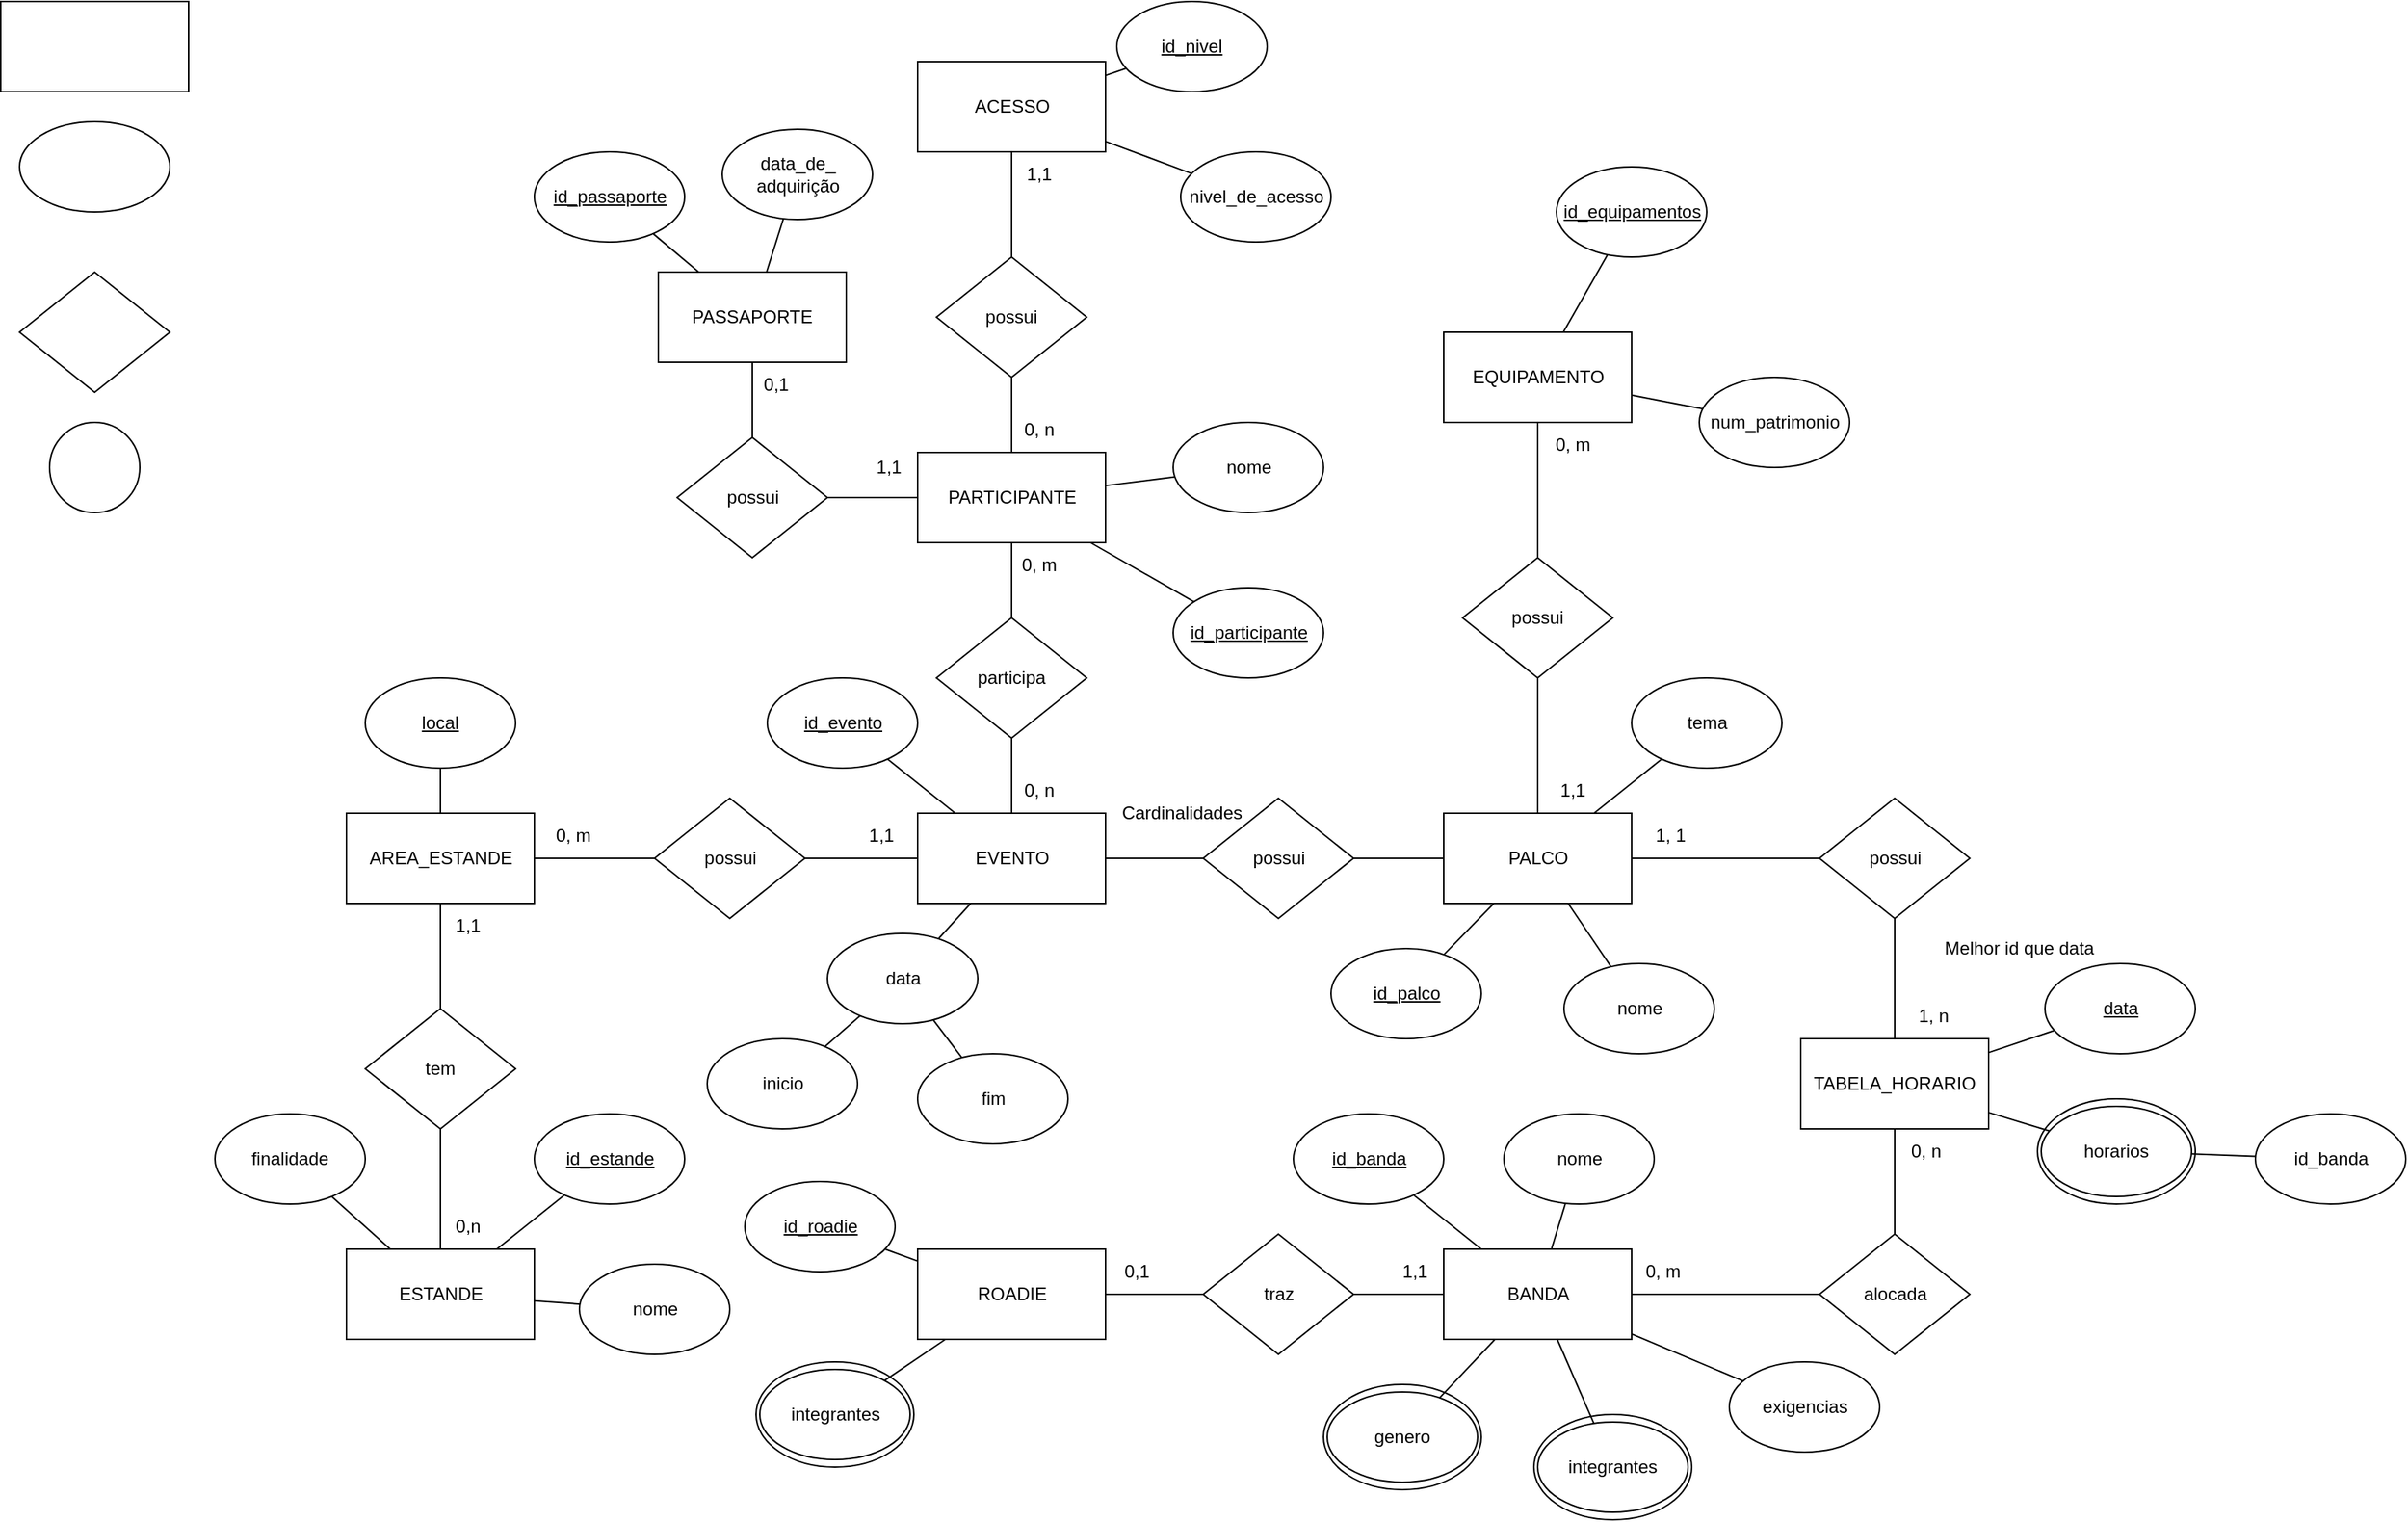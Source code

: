 <mxfile>
    <diagram id="qa-SkBQR2cakCYE9J4Vw" name="Page-1">
        <mxGraphModel dx="961" dy="511" grid="1" gridSize="10" guides="1" tooltips="1" connect="1" arrows="1" fold="1" page="1" pageScale="1" pageWidth="850" pageHeight="1100" math="0" shadow="0">
            <root>
                <mxCell id="0"/>
                <mxCell id="1" parent="0"/>
                <mxCell id="99" value="integrantes" style="ellipse;whiteSpace=wrap;html=1;" parent="1" vertex="1">
                    <mxGeometry x="510" y="945" width="105" height="70" as="geometry"/>
                </mxCell>
                <mxCell id="2" value="" style="ellipse;whiteSpace=wrap;html=1;" parent="1" vertex="1">
                    <mxGeometry x="20" y="120" width="100" height="60" as="geometry"/>
                </mxCell>
                <mxCell id="3" value="" style="rounded=0;whiteSpace=wrap;html=1;" parent="1" vertex="1">
                    <mxGeometry x="7.5" y="40" width="125" height="60" as="geometry"/>
                </mxCell>
                <mxCell id="4" value="" style="rhombus;whiteSpace=wrap;html=1;" parent="1" vertex="1">
                    <mxGeometry x="20" y="220" width="100" height="80" as="geometry"/>
                </mxCell>
                <mxCell id="5" value="" style="ellipse;whiteSpace=wrap;html=1;aspect=fixed;" parent="1" vertex="1">
                    <mxGeometry x="40" y="320" width="60" height="60" as="geometry"/>
                </mxCell>
                <mxCell id="6" value="PARTICIPANTE" style="rounded=0;whiteSpace=wrap;html=1;" parent="1" vertex="1">
                    <mxGeometry x="617.5" y="340" width="125" height="60" as="geometry"/>
                </mxCell>
                <mxCell id="7" value="ACESSO" style="rounded=0;whiteSpace=wrap;html=1;" parent="1" vertex="1">
                    <mxGeometry x="617.5" y="80" width="125" height="60" as="geometry"/>
                </mxCell>
                <mxCell id="8" value="PASSAPORTE" style="rounded=0;whiteSpace=wrap;html=1;" parent="1" vertex="1">
                    <mxGeometry x="445" y="220" width="125" height="60" as="geometry"/>
                </mxCell>
                <mxCell id="9" value="EVENTO" style="rounded=0;whiteSpace=wrap;html=1;" parent="1" vertex="1">
                    <mxGeometry x="617.5" y="580" width="125" height="60" as="geometry"/>
                </mxCell>
                <mxCell id="10" value="BANDA" style="rounded=0;whiteSpace=wrap;html=1;" parent="1" vertex="1">
                    <mxGeometry x="967.5" y="870" width="125" height="60" as="geometry"/>
                </mxCell>
                <mxCell id="11" value="ROADIE" style="rounded=0;whiteSpace=wrap;html=1;" parent="1" vertex="1">
                    <mxGeometry x="617.5" y="870" width="125" height="60" as="geometry"/>
                </mxCell>
                <mxCell id="12" value="PALCO" style="rounded=0;whiteSpace=wrap;html=1;" parent="1" vertex="1">
                    <mxGeometry x="967.5" y="580" width="125" height="60" as="geometry"/>
                </mxCell>
                <mxCell id="13" value="EQUIPAMENTO" style="rounded=0;whiteSpace=wrap;html=1;" parent="1" vertex="1">
                    <mxGeometry x="967.5" y="260" width="125" height="60" as="geometry"/>
                </mxCell>
                <mxCell id="14" value="TABELA_HORARIO" style="rounded=0;whiteSpace=wrap;html=1;" parent="1" vertex="1">
                    <mxGeometry x="1205" y="730" width="125" height="60" as="geometry"/>
                </mxCell>
                <mxCell id="15" value="AREA_ESTANDE" style="rounded=0;whiteSpace=wrap;html=1;" parent="1" vertex="1">
                    <mxGeometry x="237.5" y="580" width="125" height="60" as="geometry"/>
                </mxCell>
                <mxCell id="16" value="ESTANDE" style="rounded=0;whiteSpace=wrap;html=1;" parent="1" vertex="1">
                    <mxGeometry x="237.5" y="870" width="125" height="60" as="geometry"/>
                </mxCell>
                <mxCell id="17" value="possui" style="rhombus;whiteSpace=wrap;html=1;" parent="1" vertex="1">
                    <mxGeometry x="630" y="210" width="100" height="80" as="geometry"/>
                </mxCell>
                <mxCell id="18" value="" style="endArrow=none;html=1;" parent="1" source="6" target="17" edge="1">
                    <mxGeometry width="50" height="50" relative="1" as="geometry">
                        <mxPoint x="407.5" y="420" as="sourcePoint"/>
                        <mxPoint x="457.5" y="370" as="targetPoint"/>
                    </mxGeometry>
                </mxCell>
                <mxCell id="19" value="" style="endArrow=none;html=1;" parent="1" source="17" target="7" edge="1">
                    <mxGeometry width="50" height="50" relative="1" as="geometry">
                        <mxPoint x="687.5" y="230" as="sourcePoint"/>
                        <mxPoint x="690" y="300" as="targetPoint"/>
                    </mxGeometry>
                </mxCell>
                <mxCell id="21" value="possui" style="rhombus;whiteSpace=wrap;html=1;" parent="1" vertex="1">
                    <mxGeometry x="457.5" y="330" width="100" height="80" as="geometry"/>
                </mxCell>
                <mxCell id="22" value="" style="endArrow=none;html=1;" parent="1" source="6" target="21" edge="1">
                    <mxGeometry width="50" height="50" relative="1" as="geometry">
                        <mxPoint x="690" y="350" as="sourcePoint"/>
                        <mxPoint x="690" y="270" as="targetPoint"/>
                    </mxGeometry>
                </mxCell>
                <mxCell id="23" value="" style="endArrow=none;html=1;" parent="1" source="21" target="8" edge="1">
                    <mxGeometry width="50" height="50" relative="1" as="geometry">
                        <mxPoint x="627.5" y="380" as="sourcePoint"/>
                        <mxPoint x="567.5" y="380" as="targetPoint"/>
                    </mxGeometry>
                </mxCell>
                <mxCell id="24" value="participa" style="rhombus;whiteSpace=wrap;html=1;" parent="1" vertex="1">
                    <mxGeometry x="630" y="450" width="100" height="80" as="geometry"/>
                </mxCell>
                <mxCell id="25" value="" style="endArrow=none;html=1;" parent="1" source="6" target="24" edge="1">
                    <mxGeometry width="50" height="50" relative="1" as="geometry">
                        <mxPoint x="690" y="350" as="sourcePoint"/>
                        <mxPoint x="680" y="460" as="targetPoint"/>
                    </mxGeometry>
                </mxCell>
                <mxCell id="26" value="" style="endArrow=none;html=1;" parent="1" source="9" target="24" edge="1">
                    <mxGeometry width="50" height="50" relative="1" as="geometry">
                        <mxPoint x="700" y="340" as="sourcePoint"/>
                        <mxPoint x="700" y="260" as="targetPoint"/>
                    </mxGeometry>
                </mxCell>
                <mxCell id="27" value="possui" style="rhombus;whiteSpace=wrap;html=1;" parent="1" vertex="1">
                    <mxGeometry x="807.5" y="570" width="100" height="80" as="geometry"/>
                </mxCell>
                <mxCell id="28" value="" style="endArrow=none;html=1;" parent="1" source="9" target="27" edge="1">
                    <mxGeometry width="50" height="50" relative="1" as="geometry">
                        <mxPoint x="690" y="590" as="sourcePoint"/>
                        <mxPoint x="690" y="530" as="targetPoint"/>
                    </mxGeometry>
                </mxCell>
                <mxCell id="29" value="" style="endArrow=none;html=1;" parent="1" source="27" target="12" edge="1">
                    <mxGeometry width="50" height="50" relative="1" as="geometry">
                        <mxPoint x="700" y="600" as="sourcePoint"/>
                        <mxPoint x="700" y="540" as="targetPoint"/>
                    </mxGeometry>
                </mxCell>
                <mxCell id="30" value="traz" style="rhombus;whiteSpace=wrap;html=1;" parent="1" vertex="1">
                    <mxGeometry x="807.5" y="860" width="100" height="80" as="geometry"/>
                </mxCell>
                <mxCell id="31" value="" style="endArrow=none;html=1;" parent="1" source="11" target="30" edge="1">
                    <mxGeometry width="50" height="50" relative="1" as="geometry">
                        <mxPoint x="752.5" y="620" as="sourcePoint"/>
                        <mxPoint x="817.5" y="620" as="targetPoint"/>
                    </mxGeometry>
                </mxCell>
                <mxCell id="32" value="" style="endArrow=none;html=1;" parent="1" source="10" target="30" edge="1">
                    <mxGeometry width="50" height="50" relative="1" as="geometry">
                        <mxPoint x="762.5" y="630" as="sourcePoint"/>
                        <mxPoint x="827.5" y="630" as="targetPoint"/>
                    </mxGeometry>
                </mxCell>
                <mxCell id="33" value="alocada" style="rhombus;whiteSpace=wrap;html=1;" parent="1" vertex="1">
                    <mxGeometry x="1217.5" y="860" width="100" height="80" as="geometry"/>
                </mxCell>
                <mxCell id="34" value="" style="endArrow=none;html=1;" parent="1" source="33" target="10" edge="1">
                    <mxGeometry width="50" height="50" relative="1" as="geometry">
                        <mxPoint x="977.5" y="910" as="sourcePoint"/>
                        <mxPoint x="917.5" y="910" as="targetPoint"/>
                    </mxGeometry>
                </mxCell>
                <mxCell id="35" value="possui" style="rhombus;whiteSpace=wrap;html=1;" parent="1" vertex="1">
                    <mxGeometry x="1217.5" y="570" width="100" height="80" as="geometry"/>
                </mxCell>
                <mxCell id="36" value="" style="endArrow=none;html=1;" parent="1" source="14" target="33" edge="1">
                    <mxGeometry width="50" height="50" relative="1" as="geometry">
                        <mxPoint x="1227.5" y="910" as="sourcePoint"/>
                        <mxPoint x="1102.5" y="910" as="targetPoint"/>
                    </mxGeometry>
                </mxCell>
                <mxCell id="37" value="" style="endArrow=none;html=1;" parent="1" source="35" target="14" edge="1">
                    <mxGeometry width="50" height="50" relative="1" as="geometry">
                        <mxPoint x="1277.5" y="800" as="sourcePoint"/>
                        <mxPoint x="1277.5" y="870" as="targetPoint"/>
                    </mxGeometry>
                </mxCell>
                <mxCell id="38" value="" style="endArrow=none;html=1;" parent="1" source="12" target="35" edge="1">
                    <mxGeometry width="50" height="50" relative="1" as="geometry">
                        <mxPoint x="1277.5" y="660" as="sourcePoint"/>
                        <mxPoint x="1277.5" y="740" as="targetPoint"/>
                    </mxGeometry>
                </mxCell>
                <mxCell id="39" value="possui" style="rhombus;whiteSpace=wrap;html=1;" parent="1" vertex="1">
                    <mxGeometry x="980" y="410" width="100" height="80" as="geometry"/>
                </mxCell>
                <mxCell id="40" value="" style="endArrow=none;html=1;" parent="1" source="39" target="12" edge="1">
                    <mxGeometry width="50" height="50" relative="1" as="geometry">
                        <mxPoint x="1102.5" y="620" as="sourcePoint"/>
                        <mxPoint x="1227.5" y="620" as="targetPoint"/>
                    </mxGeometry>
                </mxCell>
                <mxCell id="41" value="" style="endArrow=none;html=1;" parent="1" source="13" target="39" edge="1">
                    <mxGeometry width="50" height="50" relative="1" as="geometry">
                        <mxPoint x="1112.5" y="630" as="sourcePoint"/>
                        <mxPoint x="1237.5" y="630" as="targetPoint"/>
                    </mxGeometry>
                </mxCell>
                <mxCell id="43" value="tem" style="rhombus;whiteSpace=wrap;html=1;" parent="1" vertex="1">
                    <mxGeometry x="250" y="710" width="100" height="80" as="geometry"/>
                </mxCell>
                <mxCell id="44" value="possui" style="rhombus;whiteSpace=wrap;html=1;" parent="1" vertex="1">
                    <mxGeometry x="442.5" y="570" width="100" height="80" as="geometry"/>
                </mxCell>
                <mxCell id="46" value="" style="endArrow=none;html=1;" parent="1" source="44" target="9" edge="1">
                    <mxGeometry width="50" height="50" relative="1" as="geometry">
                        <mxPoint x="752.5" y="620" as="sourcePoint"/>
                        <mxPoint x="817.5" y="620" as="targetPoint"/>
                    </mxGeometry>
                </mxCell>
                <mxCell id="47" value="" style="endArrow=none;html=1;" parent="1" source="15" target="44" edge="1">
                    <mxGeometry width="50" height="50" relative="1" as="geometry">
                        <mxPoint x="552.5" y="620" as="sourcePoint"/>
                        <mxPoint x="497.5" y="620" as="targetPoint"/>
                    </mxGeometry>
                </mxCell>
                <mxCell id="48" value="" style="endArrow=none;html=1;" parent="1" source="43" target="15" edge="1">
                    <mxGeometry width="50" height="50" relative="1" as="geometry">
                        <mxPoint x="562.5" y="630" as="sourcePoint"/>
                        <mxPoint x="637.5" y="630" as="targetPoint"/>
                    </mxGeometry>
                </mxCell>
                <mxCell id="49" value="" style="endArrow=none;html=1;" parent="1" source="16" target="43" edge="1">
                    <mxGeometry width="50" height="50" relative="1" as="geometry">
                        <mxPoint x="572.5" y="640" as="sourcePoint"/>
                        <mxPoint x="647.5" y="640" as="targetPoint"/>
                    </mxGeometry>
                </mxCell>
                <mxCell id="50" value="&lt;u&gt;id_participante&lt;/u&gt;" style="ellipse;whiteSpace=wrap;html=1;" parent="1" vertex="1">
                    <mxGeometry x="787.5" y="430" width="100" height="60" as="geometry"/>
                </mxCell>
                <mxCell id="51" value="nome" style="ellipse;whiteSpace=wrap;html=1;" parent="1" vertex="1">
                    <mxGeometry x="787.5" y="320" width="100" height="60" as="geometry"/>
                </mxCell>
                <mxCell id="52" value="" style="endArrow=none;html=1;" parent="1" source="6" target="50" edge="1">
                    <mxGeometry width="50" height="50" relative="1" as="geometry">
                        <mxPoint x="690" y="410" as="sourcePoint"/>
                        <mxPoint x="690" y="470" as="targetPoint"/>
                    </mxGeometry>
                </mxCell>
                <mxCell id="53" value="0,1" style="text;html=1;align=center;verticalAlign=middle;resizable=0;points=[];autosize=1;strokeColor=none;fillColor=none;" parent="1" vertex="1">
                    <mxGeometry x="502.5" y="280" width="40" height="30" as="geometry"/>
                </mxCell>
                <mxCell id="54" value="1,1" style="text;html=1;align=center;verticalAlign=middle;resizable=0;points=[];autosize=1;strokeColor=none;fillColor=none;" parent="1" vertex="1">
                    <mxGeometry x="577.5" y="335" width="40" height="30" as="geometry"/>
                </mxCell>
                <mxCell id="55" value="1,1" style="text;html=1;align=center;verticalAlign=middle;resizable=0;points=[];autosize=1;strokeColor=none;fillColor=none;" parent="1" vertex="1">
                    <mxGeometry x="677.5" y="140" width="40" height="30" as="geometry"/>
                </mxCell>
                <mxCell id="56" value="0, n" style="text;html=1;align=center;verticalAlign=middle;resizable=0;points=[];autosize=1;strokeColor=none;fillColor=none;" parent="1" vertex="1">
                    <mxGeometry x="677.5" y="310" width="40" height="30" as="geometry"/>
                </mxCell>
                <mxCell id="57" value="0, n" style="text;html=1;align=center;verticalAlign=middle;resizable=0;points=[];autosize=1;strokeColor=none;fillColor=none;" parent="1" vertex="1">
                    <mxGeometry x="677.5" y="550" width="40" height="30" as="geometry"/>
                </mxCell>
                <mxCell id="58" value="0, m" style="text;html=1;align=center;verticalAlign=middle;resizable=0;points=[];autosize=1;strokeColor=none;fillColor=none;" parent="1" vertex="1">
                    <mxGeometry x="672.5" y="400" width="50" height="30" as="geometry"/>
                </mxCell>
                <mxCell id="59" value="0, m" style="text;html=1;align=center;verticalAlign=middle;resizable=0;points=[];autosize=1;strokeColor=none;fillColor=none;" parent="1" vertex="1">
                    <mxGeometry x="362.5" y="580" width="50" height="30" as="geometry"/>
                </mxCell>
                <mxCell id="60" value="1,1" style="text;html=1;align=center;verticalAlign=middle;resizable=0;points=[];autosize=1;strokeColor=none;fillColor=none;" parent="1" vertex="1">
                    <mxGeometry x="572.5" y="580" width="40" height="30" as="geometry"/>
                </mxCell>
                <mxCell id="61" value="0,n" style="text;html=1;align=center;verticalAlign=middle;resizable=0;points=[];autosize=1;strokeColor=none;fillColor=none;" parent="1" vertex="1">
                    <mxGeometry x="297.5" y="840" width="40" height="30" as="geometry"/>
                </mxCell>
                <mxCell id="62" value="1,1" style="text;html=1;align=center;verticalAlign=middle;resizable=0;points=[];autosize=1;strokeColor=none;fillColor=none;" parent="1" vertex="1">
                    <mxGeometry x="297.5" y="640" width="40" height="30" as="geometry"/>
                </mxCell>
                <mxCell id="63" value="0,1" style="text;html=1;align=center;verticalAlign=middle;resizable=0;points=[];autosize=1;strokeColor=none;fillColor=none;" parent="1" vertex="1">
                    <mxGeometry x="742.5" y="870" width="40" height="30" as="geometry"/>
                </mxCell>
                <mxCell id="64" value="1,1" style="text;html=1;align=center;verticalAlign=middle;resizable=0;points=[];autosize=1;strokeColor=none;fillColor=none;" parent="1" vertex="1">
                    <mxGeometry x="927.5" y="870" width="40" height="30" as="geometry"/>
                </mxCell>
                <mxCell id="65" value="0, n" style="text;html=1;align=center;verticalAlign=middle;resizable=0;points=[];autosize=1;strokeColor=none;fillColor=none;" parent="1" vertex="1">
                    <mxGeometry x="1267.5" y="790" width="40" height="30" as="geometry"/>
                </mxCell>
                <mxCell id="66" value="0, m" style="text;html=1;align=center;verticalAlign=middle;resizable=0;points=[];autosize=1;strokeColor=none;fillColor=none;" parent="1" vertex="1">
                    <mxGeometry x="1087.5" y="870" width="50" height="30" as="geometry"/>
                </mxCell>
                <mxCell id="67" value="1, 1" style="text;html=1;align=center;verticalAlign=middle;resizable=0;points=[];autosize=1;strokeColor=none;fillColor=none;" parent="1" vertex="1">
                    <mxGeometry x="1097.5" y="580" width="40" height="30" as="geometry"/>
                </mxCell>
                <mxCell id="68" value="1, n" style="text;html=1;align=center;verticalAlign=middle;resizable=0;points=[];autosize=1;strokeColor=none;fillColor=none;" parent="1" vertex="1">
                    <mxGeometry x="1272.5" y="700" width="40" height="30" as="geometry"/>
                </mxCell>
                <mxCell id="69" value="0, m" style="text;html=1;align=center;verticalAlign=middle;resizable=0;points=[];autosize=1;strokeColor=none;fillColor=none;" parent="1" vertex="1">
                    <mxGeometry x="1027.5" y="320" width="50" height="30" as="geometry"/>
                </mxCell>
                <mxCell id="70" value="1,1" style="text;html=1;align=center;verticalAlign=middle;resizable=0;points=[];autosize=1;strokeColor=none;fillColor=none;" parent="1" vertex="1">
                    <mxGeometry x="1032.5" y="550" width="40" height="30" as="geometry"/>
                </mxCell>
                <mxCell id="71" value="" style="endArrow=none;html=1;" parent="1" source="6" target="51" edge="1">
                    <mxGeometry width="50" height="50" relative="1" as="geometry">
                        <mxPoint x="742.55" y="410" as="sourcePoint"/>
                        <mxPoint x="811.348" y="449.276" as="targetPoint"/>
                    </mxGeometry>
                </mxCell>
                <mxCell id="73" value="nivel_de_acesso" style="ellipse;whiteSpace=wrap;html=1;" parent="1" vertex="1">
                    <mxGeometry x="792.5" y="140" width="100" height="60" as="geometry"/>
                </mxCell>
                <mxCell id="74" value="&lt;u&gt;id_nivel&lt;/u&gt;" style="ellipse;whiteSpace=wrap;html=1;" parent="1" vertex="1">
                    <mxGeometry x="750" y="40" width="100" height="60" as="geometry"/>
                </mxCell>
                <mxCell id="75" value="" style="endArrow=none;html=1;" parent="1" source="74" target="7" edge="1">
                    <mxGeometry width="50" height="50" relative="1" as="geometry">
                        <mxPoint x="752.5" y="402.075" as="sourcePoint"/>
                        <mxPoint x="798.59" y="396.231" as="targetPoint"/>
                    </mxGeometry>
                </mxCell>
                <mxCell id="76" value="" style="endArrow=none;html=1;" parent="1" source="73" target="7" edge="1">
                    <mxGeometry width="50" height="50" relative="1" as="geometry">
                        <mxPoint x="762.5" y="412.075" as="sourcePoint"/>
                        <mxPoint x="808.59" y="406.231" as="targetPoint"/>
                    </mxGeometry>
                </mxCell>
                <mxCell id="77" value="&lt;u&gt;id_passaporte&lt;/u&gt;" style="ellipse;whiteSpace=wrap;html=1;" parent="1" vertex="1">
                    <mxGeometry x="362.5" y="140" width="100" height="60" as="geometry"/>
                </mxCell>
                <mxCell id="78" value="data_de_&lt;br&gt;adquirição" style="ellipse;whiteSpace=wrap;html=1;" parent="1" vertex="1">
                    <mxGeometry x="487.5" y="125" width="100" height="60" as="geometry"/>
                </mxCell>
                <mxCell id="79" value="" style="endArrow=none;html=1;" parent="1" source="8" target="77" edge="1">
                    <mxGeometry width="50" height="50" relative="1" as="geometry">
                        <mxPoint x="716.624" y="49.282" as="sourcePoint"/>
                        <mxPoint x="701.25" y="90" as="targetPoint"/>
                    </mxGeometry>
                </mxCell>
                <mxCell id="80" value="" style="endArrow=none;html=1;" parent="1" source="8" target="78" edge="1">
                    <mxGeometry width="50" height="50" relative="1" as="geometry">
                        <mxPoint x="726.624" y="59.282" as="sourcePoint"/>
                        <mxPoint x="711.25" y="100" as="targetPoint"/>
                    </mxGeometry>
                </mxCell>
                <mxCell id="81" value="&lt;u&gt;id_evento&lt;/u&gt;" style="ellipse;whiteSpace=wrap;html=1;" parent="1" vertex="1">
                    <mxGeometry x="517.5" y="490" width="100" height="60" as="geometry"/>
                </mxCell>
                <mxCell id="82" value="data" style="ellipse;whiteSpace=wrap;html=1;" parent="1" vertex="1">
                    <mxGeometry x="557.5" y="660" width="100" height="60" as="geometry"/>
                </mxCell>
                <mxCell id="83" value="inicio" style="ellipse;whiteSpace=wrap;html=1;" parent="1" vertex="1">
                    <mxGeometry x="477.5" y="730" width="100" height="60" as="geometry"/>
                </mxCell>
                <mxCell id="84" value="fim" style="ellipse;whiteSpace=wrap;html=1;" parent="1" vertex="1">
                    <mxGeometry x="617.5" y="740" width="100" height="60" as="geometry"/>
                </mxCell>
                <mxCell id="85" value="" style="endArrow=none;html=1;" parent="1" source="81" target="9" edge="1">
                    <mxGeometry width="50" height="50" relative="1" as="geometry">
                        <mxPoint x="742.55" y="390" as="sourcePoint"/>
                        <mxPoint x="811.348" y="429.276" as="targetPoint"/>
                    </mxGeometry>
                </mxCell>
                <mxCell id="86" value="" style="endArrow=none;html=1;" parent="1" source="82" target="9" edge="1">
                    <mxGeometry width="50" height="50" relative="1" as="geometry">
                        <mxPoint x="607.5" y="554" as="sourcePoint"/>
                        <mxPoint x="652.5" y="590" as="targetPoint"/>
                    </mxGeometry>
                </mxCell>
                <mxCell id="87" value="" style="endArrow=none;html=1;" parent="1" source="82" target="84" edge="1">
                    <mxGeometry width="50" height="50" relative="1" as="geometry">
                        <mxPoint x="641.257" y="673.603" as="sourcePoint"/>
                        <mxPoint x="662.812" y="650" as="targetPoint"/>
                    </mxGeometry>
                </mxCell>
                <mxCell id="88" value="" style="endArrow=none;html=1;" parent="1" source="83" target="82" edge="1">
                    <mxGeometry width="50" height="50" relative="1" as="geometry">
                        <mxPoint x="638.018" y="727.358" as="sourcePoint"/>
                        <mxPoint x="656.982" y="752.642" as="targetPoint"/>
                    </mxGeometry>
                </mxCell>
                <mxCell id="89" value="&lt;u&gt;local&lt;/u&gt;" style="ellipse;whiteSpace=wrap;html=1;" parent="1" vertex="1">
                    <mxGeometry x="250" y="490" width="100" height="60" as="geometry"/>
                </mxCell>
                <mxCell id="90" value="" style="endArrow=none;html=1;" parent="1" source="89" target="15" edge="1">
                    <mxGeometry width="50" height="50" relative="1" as="geometry">
                        <mxPoint x="372.5" y="620" as="sourcePoint"/>
                        <mxPoint x="452.5" y="620" as="targetPoint"/>
                    </mxGeometry>
                </mxCell>
                <mxCell id="91" value="&lt;u&gt;id_estande&lt;/u&gt;" style="ellipse;whiteSpace=wrap;html=1;" parent="1" vertex="1">
                    <mxGeometry x="362.5" y="780" width="100" height="60" as="geometry"/>
                </mxCell>
                <mxCell id="92" value="nome" style="ellipse;whiteSpace=wrap;html=1;" parent="1" vertex="1">
                    <mxGeometry x="392.5" y="880" width="100" height="60" as="geometry"/>
                </mxCell>
                <mxCell id="93" value="finalidade" style="ellipse;whiteSpace=wrap;html=1;" parent="1" vertex="1">
                    <mxGeometry x="150" y="780" width="100" height="60" as="geometry"/>
                </mxCell>
                <mxCell id="94" value="" style="endArrow=none;html=1;" parent="1" source="91" target="16" edge="1">
                    <mxGeometry width="50" height="50" relative="1" as="geometry">
                        <mxPoint x="372.5" y="620" as="sourcePoint"/>
                        <mxPoint x="452.5" y="620" as="targetPoint"/>
                    </mxGeometry>
                </mxCell>
                <mxCell id="95" value="" style="endArrow=none;html=1;" parent="1" source="93" target="16" edge="1">
                    <mxGeometry width="50" height="50" relative="1" as="geometry">
                        <mxPoint x="382.5" y="630" as="sourcePoint"/>
                        <mxPoint x="462.5" y="630" as="targetPoint"/>
                    </mxGeometry>
                </mxCell>
                <mxCell id="96" value="" style="endArrow=none;html=1;" parent="1" source="92" target="16" edge="1">
                    <mxGeometry width="50" height="50" relative="1" as="geometry">
                        <mxPoint x="392.5" y="640" as="sourcePoint"/>
                        <mxPoint x="472.5" y="640" as="targetPoint"/>
                    </mxGeometry>
                </mxCell>
                <mxCell id="97" value="&lt;u&gt;id_roadie&lt;/u&gt;" style="ellipse;whiteSpace=wrap;html=1;" parent="1" vertex="1">
                    <mxGeometry x="502.5" y="825" width="100" height="60" as="geometry"/>
                </mxCell>
                <mxCell id="98" value="integrantes" style="ellipse;whiteSpace=wrap;html=1;" parent="1" vertex="1">
                    <mxGeometry x="512.5" y="950" width="100" height="60" as="geometry"/>
                </mxCell>
                <mxCell id="100" value="" style="endArrow=none;html=1;" parent="1" source="97" target="11" edge="1">
                    <mxGeometry width="50" height="50" relative="1" as="geometry">
                        <mxPoint x="638.018" y="727.358" as="sourcePoint"/>
                        <mxPoint x="656.982" y="752.642" as="targetPoint"/>
                    </mxGeometry>
                </mxCell>
                <mxCell id="101" value="" style="endArrow=none;html=1;" parent="1" source="98" target="11" edge="1">
                    <mxGeometry width="50" height="50" relative="1" as="geometry">
                        <mxPoint x="648.018" y="737.358" as="sourcePoint"/>
                        <mxPoint x="666.982" y="762.642" as="targetPoint"/>
                    </mxGeometry>
                </mxCell>
                <mxCell id="102" value="&lt;u&gt;id_banda&lt;/u&gt;" style="ellipse;whiteSpace=wrap;html=1;" parent="1" vertex="1">
                    <mxGeometry x="867.5" y="780" width="100" height="60" as="geometry"/>
                </mxCell>
                <mxCell id="103" value="integrantes" style="ellipse;whiteSpace=wrap;html=1;" parent="1" vertex="1">
                    <mxGeometry x="887.5" y="960" width="105" height="70" as="geometry"/>
                </mxCell>
                <mxCell id="104" value="genero" style="ellipse;whiteSpace=wrap;html=1;" parent="1" vertex="1">
                    <mxGeometry x="890" y="965" width="100" height="60" as="geometry"/>
                </mxCell>
                <mxCell id="105" value="integrantes" style="ellipse;whiteSpace=wrap;html=1;" parent="1" vertex="1">
                    <mxGeometry x="1027.5" y="980" width="105" height="70" as="geometry"/>
                </mxCell>
                <mxCell id="106" value="integrantes" style="ellipse;whiteSpace=wrap;html=1;" parent="1" vertex="1">
                    <mxGeometry x="1030" y="985" width="100" height="60" as="geometry"/>
                </mxCell>
                <mxCell id="109" value="nome" style="ellipse;whiteSpace=wrap;html=1;" parent="1" vertex="1">
                    <mxGeometry x="1007.5" y="780" width="100" height="60" as="geometry"/>
                </mxCell>
                <mxCell id="110" value="exigencias" style="ellipse;whiteSpace=wrap;html=1;" parent="1" vertex="1">
                    <mxGeometry x="1157.5" y="945" width="100" height="60" as="geometry"/>
                </mxCell>
                <mxCell id="111" value="" style="endArrow=none;html=1;" parent="1" source="10" target="109" edge="1">
                    <mxGeometry width="50" height="50" relative="1" as="geometry">
                        <mxPoint x="1227.5" y="910" as="sourcePoint"/>
                        <mxPoint x="1102.5" y="910" as="targetPoint"/>
                    </mxGeometry>
                </mxCell>
                <mxCell id="112" value="" style="endArrow=none;html=1;" parent="1" source="10" target="110" edge="1">
                    <mxGeometry width="50" height="50" relative="1" as="geometry">
                        <mxPoint x="1237.5" y="920" as="sourcePoint"/>
                        <mxPoint x="1207.5" y="960" as="targetPoint"/>
                    </mxGeometry>
                </mxCell>
                <mxCell id="113" value="" style="endArrow=none;html=1;" parent="1" source="10" target="106" edge="1">
                    <mxGeometry width="50" height="50" relative="1" as="geometry">
                        <mxPoint x="1247.5" y="930" as="sourcePoint"/>
                        <mxPoint x="1122.5" y="930" as="targetPoint"/>
                    </mxGeometry>
                </mxCell>
                <mxCell id="114" value="" style="endArrow=none;html=1;" parent="1" source="10" target="104" edge="1">
                    <mxGeometry width="50" height="50" relative="1" as="geometry">
                        <mxPoint x="1257.5" y="940" as="sourcePoint"/>
                        <mxPoint x="1132.5" y="940" as="targetPoint"/>
                    </mxGeometry>
                </mxCell>
                <mxCell id="115" value="" style="endArrow=none;html=1;" parent="1" source="102" target="10" edge="1">
                    <mxGeometry width="50" height="50" relative="1" as="geometry">
                        <mxPoint x="1267.5" y="950" as="sourcePoint"/>
                        <mxPoint x="1142.5" y="950" as="targetPoint"/>
                    </mxGeometry>
                </mxCell>
                <mxCell id="116" value="&lt;u&gt;data&lt;/u&gt;" style="ellipse;whiteSpace=wrap;html=1;" parent="1" vertex="1">
                    <mxGeometry x="1367.5" y="680" width="100" height="60" as="geometry"/>
                </mxCell>
                <mxCell id="117" value="integrantes" style="ellipse;whiteSpace=wrap;html=1;" parent="1" vertex="1">
                    <mxGeometry x="1362.5" y="770" width="105" height="70" as="geometry"/>
                </mxCell>
                <mxCell id="118" value="horarios" style="ellipse;whiteSpace=wrap;html=1;" parent="1" vertex="1">
                    <mxGeometry x="1365" y="775" width="100" height="60" as="geometry"/>
                </mxCell>
                <mxCell id="119" value="id_banda" style="ellipse;whiteSpace=wrap;html=1;" parent="1" vertex="1">
                    <mxGeometry x="1507.5" y="780" width="100" height="60" as="geometry"/>
                </mxCell>
                <mxCell id="120" value="" style="endArrow=none;html=1;" parent="1" source="118" target="119" edge="1">
                    <mxGeometry width="50" height="50" relative="1" as="geometry">
                        <mxPoint x="1277.5" y="660" as="sourcePoint"/>
                        <mxPoint x="1277.5" y="740" as="targetPoint"/>
                    </mxGeometry>
                </mxCell>
                <mxCell id="121" value="" style="endArrow=none;html=1;" parent="1" source="14" target="118" edge="1">
                    <mxGeometry width="50" height="50" relative="1" as="geometry">
                        <mxPoint x="1474.926" y="816.628" as="sourcePoint"/>
                        <mxPoint x="1427.5" y="800" as="targetPoint"/>
                    </mxGeometry>
                </mxCell>
                <mxCell id="122" value="" style="endArrow=none;html=1;" parent="1" source="116" target="14" edge="1">
                    <mxGeometry width="50" height="50" relative="1" as="geometry">
                        <mxPoint x="1484.926" y="826.628" as="sourcePoint"/>
                        <mxPoint x="1527.586" y="828.242" as="targetPoint"/>
                    </mxGeometry>
                </mxCell>
                <mxCell id="123" value="&lt;u&gt;id_palco&lt;/u&gt;" style="ellipse;whiteSpace=wrap;html=1;" parent="1" vertex="1">
                    <mxGeometry x="892.5" y="670" width="100" height="60" as="geometry"/>
                </mxCell>
                <mxCell id="124" value="nome" style="ellipse;whiteSpace=wrap;html=1;" parent="1" vertex="1">
                    <mxGeometry x="1047.5" y="680" width="100" height="60" as="geometry"/>
                </mxCell>
                <mxCell id="125" value="tema" style="ellipse;whiteSpace=wrap;html=1;" parent="1" vertex="1">
                    <mxGeometry x="1092.5" y="490" width="100" height="60" as="geometry"/>
                </mxCell>
                <mxCell id="127" value="" style="endArrow=none;html=1;" parent="1" source="124" target="12" edge="1">
                    <mxGeometry width="50" height="50" relative="1" as="geometry">
                        <mxPoint x="1102.5" y="620" as="sourcePoint"/>
                        <mxPoint x="1227.5" y="620" as="targetPoint"/>
                    </mxGeometry>
                </mxCell>
                <mxCell id="128" value="" style="endArrow=none;html=1;" parent="1" source="123" target="12" edge="1">
                    <mxGeometry width="50" height="50" relative="1" as="geometry">
                        <mxPoint x="1112.5" y="630" as="sourcePoint"/>
                        <mxPoint x="1237.5" y="630" as="targetPoint"/>
                    </mxGeometry>
                </mxCell>
                <mxCell id="129" value="" style="endArrow=none;html=1;" parent="1" source="125" target="12" edge="1">
                    <mxGeometry width="50" height="50" relative="1" as="geometry">
                        <mxPoint x="1122.5" y="640" as="sourcePoint"/>
                        <mxPoint x="1247.5" y="640" as="targetPoint"/>
                    </mxGeometry>
                </mxCell>
                <mxCell id="130" value="&lt;u&gt;id_equipamentos&lt;/u&gt;" style="ellipse;whiteSpace=wrap;html=1;" parent="1" vertex="1">
                    <mxGeometry x="1042.5" y="150" width="100" height="60" as="geometry"/>
                </mxCell>
                <mxCell id="131" value="num_patrimonio" style="ellipse;whiteSpace=wrap;html=1;" parent="1" vertex="1">
                    <mxGeometry x="1137.5" y="290" width="100" height="60" as="geometry"/>
                </mxCell>
                <mxCell id="132" value="" style="endArrow=none;html=1;" parent="1" source="131" target="13" edge="1">
                    <mxGeometry width="50" height="50" relative="1" as="geometry">
                        <mxPoint x="1040" y="330" as="sourcePoint"/>
                        <mxPoint x="1040" y="420" as="targetPoint"/>
                    </mxGeometry>
                </mxCell>
                <mxCell id="133" value="" style="endArrow=none;html=1;" parent="1" source="130" target="13" edge="1">
                    <mxGeometry width="50" height="50" relative="1" as="geometry">
                        <mxPoint x="1050" y="340" as="sourcePoint"/>
                        <mxPoint x="1077.5" y="280" as="targetPoint"/>
                    </mxGeometry>
                </mxCell>
                <mxCell id="134" value="Cardinalidades" style="text;html=1;align=center;verticalAlign=middle;resizable=0;points=[];autosize=1;strokeColor=none;fillColor=none;" vertex="1" parent="1">
                    <mxGeometry x="742.5" y="565" width="100" height="30" as="geometry"/>
                </mxCell>
                <mxCell id="135" value="Melhor id que data" style="text;html=1;align=center;verticalAlign=middle;resizable=0;points=[];autosize=1;strokeColor=none;fillColor=none;" vertex="1" parent="1">
                    <mxGeometry x="1290" y="655" width="120" height="30" as="geometry"/>
                </mxCell>
            </root>
        </mxGraphModel>
    </diagram>
</mxfile>